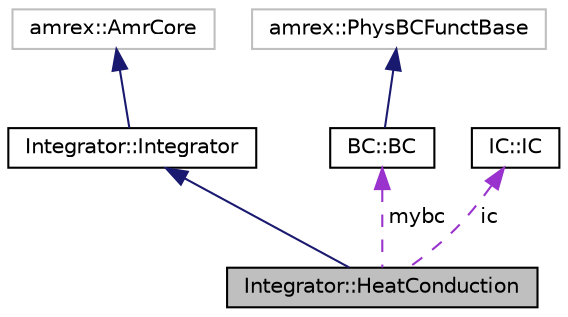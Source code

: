 digraph "Integrator::HeatConduction"
{
  edge [fontname="Helvetica",fontsize="10",labelfontname="Helvetica",labelfontsize="10"];
  node [fontname="Helvetica",fontsize="10",shape=record];
  Node1 [label="Integrator::HeatConduction",height=0.2,width=0.4,color="black", fillcolor="grey75", style="filled", fontcolor="black"];
  Node2 -> Node1 [dir="back",color="midnightblue",fontsize="10",style="solid",fontname="Helvetica"];
  Node2 [label="Integrator::Integrator",height=0.2,width=0.4,color="black", fillcolor="white", style="filled",URL="$classIntegrator_1_1Integrator.html"];
  Node3 -> Node2 [dir="back",color="midnightblue",fontsize="10",style="solid",fontname="Helvetica"];
  Node3 [label="amrex::AmrCore",height=0.2,width=0.4,color="grey75", fillcolor="white", style="filled"];
  Node4 -> Node1 [dir="back",color="darkorchid3",fontsize="10",style="dashed",label=" mybc" ,fontname="Helvetica"];
  Node4 [label="BC::BC",height=0.2,width=0.4,color="black", fillcolor="white", style="filled",URL="$classBC_1_1BC.html"];
  Node5 -> Node4 [dir="back",color="midnightblue",fontsize="10",style="solid",fontname="Helvetica"];
  Node5 [label="amrex::PhysBCFunctBase",height=0.2,width=0.4,color="grey75", fillcolor="white", style="filled"];
  Node6 -> Node1 [dir="back",color="darkorchid3",fontsize="10",style="dashed",label=" ic" ,fontname="Helvetica"];
  Node6 [label="IC::IC",height=0.2,width=0.4,color="black", fillcolor="white", style="filled",URL="$classIC_1_1IC.html"];
}

